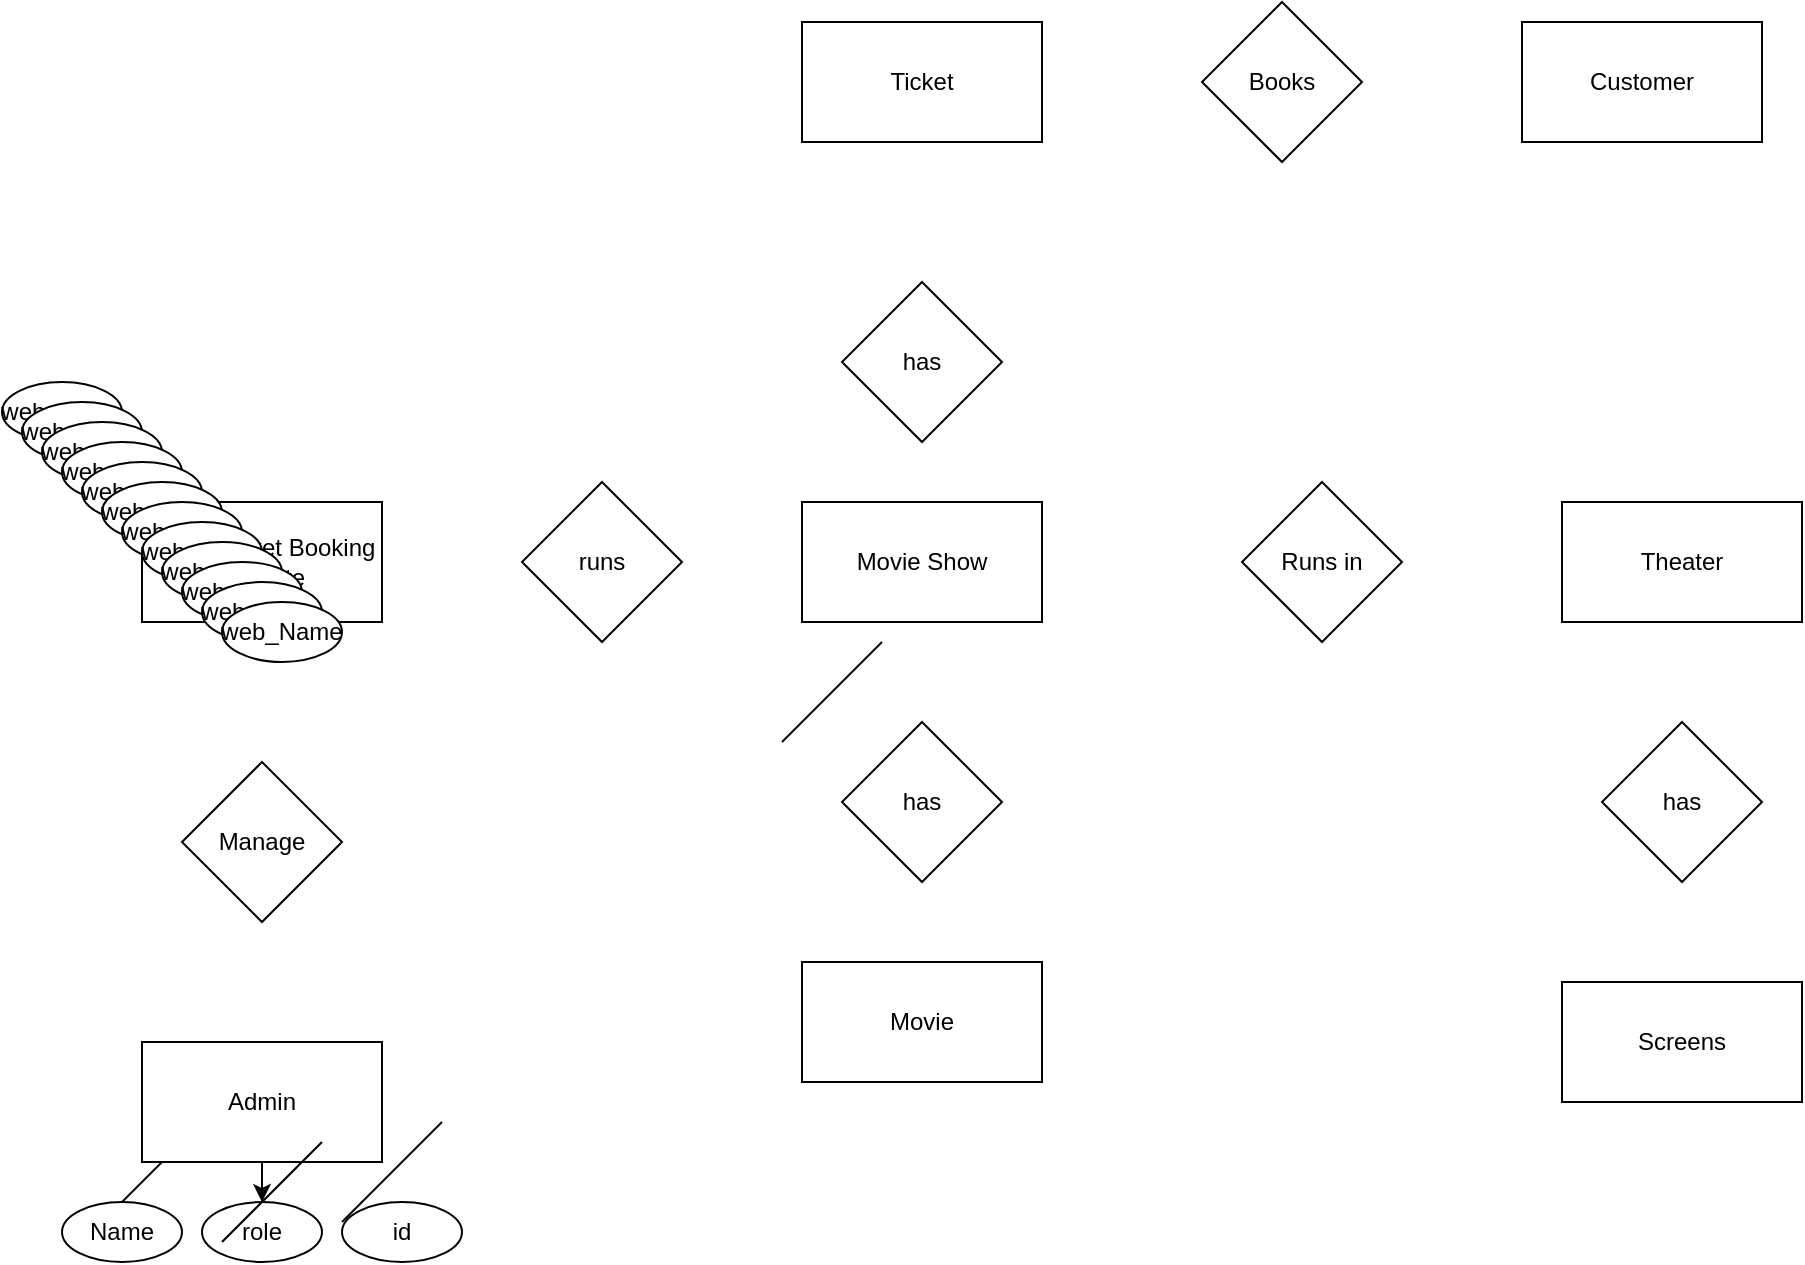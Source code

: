 <mxfile version="21.6.1" type="device">
  <diagram name="Page-1" id="XUGWPwFYMH5kAZS4NKIJ">
    <mxGraphModel dx="1036" dy="614" grid="1" gridSize="10" guides="1" tooltips="1" connect="1" arrows="1" fold="1" page="1" pageScale="1" pageWidth="850" pageHeight="1100" math="0" shadow="0">
      <root>
        <mxCell id="0" />
        <mxCell id="1" parent="0" />
        <mxCell id="L99k8JkIZ-BpVHtn_pvb-35" value="" style="edgeStyle=orthogonalEdgeStyle;rounded=0;orthogonalLoop=1;jettySize=auto;html=1;" edge="1" parent="1" source="L99k8JkIZ-BpVHtn_pvb-1" target="L99k8JkIZ-BpVHtn_pvb-29">
          <mxGeometry relative="1" as="geometry" />
        </mxCell>
        <mxCell id="L99k8JkIZ-BpVHtn_pvb-1" value="Admin" style="rounded=0;whiteSpace=wrap;html=1;" vertex="1" parent="1">
          <mxGeometry x="80" y="540" width="120" height="60" as="geometry" />
        </mxCell>
        <mxCell id="L99k8JkIZ-BpVHtn_pvb-2" value="Ticket" style="rounded=0;whiteSpace=wrap;html=1;" vertex="1" parent="1">
          <mxGeometry x="410" y="30" width="120" height="60" as="geometry" />
        </mxCell>
        <mxCell id="L99k8JkIZ-BpVHtn_pvb-3" value="Customer" style="rounded=0;whiteSpace=wrap;html=1;" vertex="1" parent="1">
          <mxGeometry x="770" y="30" width="120" height="60" as="geometry" />
        </mxCell>
        <mxCell id="L99k8JkIZ-BpVHtn_pvb-4" value="Movie Show" style="rounded=0;whiteSpace=wrap;html=1;" vertex="1" parent="1">
          <mxGeometry x="410" y="270" width="120" height="60" as="geometry" />
        </mxCell>
        <mxCell id="L99k8JkIZ-BpVHtn_pvb-5" value="Movie Ticket Booking Website" style="rounded=0;whiteSpace=wrap;html=1;" vertex="1" parent="1">
          <mxGeometry x="80" y="270" width="120" height="60" as="geometry" />
        </mxCell>
        <mxCell id="L99k8JkIZ-BpVHtn_pvb-6" value="Movie" style="rounded=0;whiteSpace=wrap;html=1;" vertex="1" parent="1">
          <mxGeometry x="410" y="500" width="120" height="60" as="geometry" />
        </mxCell>
        <mxCell id="L99k8JkIZ-BpVHtn_pvb-7" value="Manage" style="rhombus;whiteSpace=wrap;html=1;" vertex="1" parent="1">
          <mxGeometry x="100" y="400" width="80" height="80" as="geometry" />
        </mxCell>
        <mxCell id="L99k8JkIZ-BpVHtn_pvb-8" value="runs" style="rhombus;whiteSpace=wrap;html=1;" vertex="1" parent="1">
          <mxGeometry x="270" y="260" width="80" height="80" as="geometry" />
        </mxCell>
        <mxCell id="L99k8JkIZ-BpVHtn_pvb-9" value="has" style="rhombus;whiteSpace=wrap;html=1;" vertex="1" parent="1">
          <mxGeometry x="430" y="380" width="80" height="80" as="geometry" />
        </mxCell>
        <mxCell id="L99k8JkIZ-BpVHtn_pvb-10" value="has" style="rhombus;whiteSpace=wrap;html=1;" vertex="1" parent="1">
          <mxGeometry x="430" y="160" width="80" height="80" as="geometry" />
        </mxCell>
        <mxCell id="L99k8JkIZ-BpVHtn_pvb-11" value="Books" style="rhombus;whiteSpace=wrap;html=1;" vertex="1" parent="1">
          <mxGeometry x="610" y="20" width="80" height="80" as="geometry" />
        </mxCell>
        <mxCell id="L99k8JkIZ-BpVHtn_pvb-12" value="Runs in" style="rhombus;whiteSpace=wrap;html=1;" vertex="1" parent="1">
          <mxGeometry x="630" y="260" width="80" height="80" as="geometry" />
        </mxCell>
        <mxCell id="L99k8JkIZ-BpVHtn_pvb-13" value="Theater" style="rounded=0;whiteSpace=wrap;html=1;" vertex="1" parent="1">
          <mxGeometry x="790" y="270" width="120" height="60" as="geometry" />
        </mxCell>
        <mxCell id="L99k8JkIZ-BpVHtn_pvb-14" value="has" style="rhombus;whiteSpace=wrap;html=1;" vertex="1" parent="1">
          <mxGeometry x="810" y="380" width="80" height="80" as="geometry" />
        </mxCell>
        <mxCell id="L99k8JkIZ-BpVHtn_pvb-15" value="Screens" style="rounded=0;whiteSpace=wrap;html=1;" vertex="1" parent="1">
          <mxGeometry x="790" y="510" width="120" height="60" as="geometry" />
        </mxCell>
        <mxCell id="L99k8JkIZ-BpVHtn_pvb-16" value="web_Name" style="ellipse;whiteSpace=wrap;html=1;" vertex="1" parent="1">
          <mxGeometry x="10" y="210" width="60" height="30" as="geometry" />
        </mxCell>
        <mxCell id="L99k8JkIZ-BpVHtn_pvb-17" value="web_Name" style="ellipse;whiteSpace=wrap;html=1;" vertex="1" parent="1">
          <mxGeometry x="20" y="220" width="60" height="30" as="geometry" />
        </mxCell>
        <mxCell id="L99k8JkIZ-BpVHtn_pvb-18" value="web_Name" style="ellipse;whiteSpace=wrap;html=1;" vertex="1" parent="1">
          <mxGeometry x="30" y="230" width="60" height="30" as="geometry" />
        </mxCell>
        <mxCell id="L99k8JkIZ-BpVHtn_pvb-19" value="web_Name" style="ellipse;whiteSpace=wrap;html=1;" vertex="1" parent="1">
          <mxGeometry x="40" y="240" width="60" height="30" as="geometry" />
        </mxCell>
        <mxCell id="L99k8JkIZ-BpVHtn_pvb-20" value="web_Name" style="ellipse;whiteSpace=wrap;html=1;" vertex="1" parent="1">
          <mxGeometry x="50" y="250" width="60" height="30" as="geometry" />
        </mxCell>
        <mxCell id="L99k8JkIZ-BpVHtn_pvb-21" value="web_Name" style="ellipse;whiteSpace=wrap;html=1;" vertex="1" parent="1">
          <mxGeometry x="60" y="260" width="60" height="30" as="geometry" />
        </mxCell>
        <mxCell id="L99k8JkIZ-BpVHtn_pvb-22" value="web_Name" style="ellipse;whiteSpace=wrap;html=1;" vertex="1" parent="1">
          <mxGeometry x="70" y="270" width="60" height="30" as="geometry" />
        </mxCell>
        <mxCell id="L99k8JkIZ-BpVHtn_pvb-23" value="web_Name" style="ellipse;whiteSpace=wrap;html=1;" vertex="1" parent="1">
          <mxGeometry x="80" y="280" width="60" height="30" as="geometry" />
        </mxCell>
        <mxCell id="L99k8JkIZ-BpVHtn_pvb-24" value="web_Name" style="ellipse;whiteSpace=wrap;html=1;" vertex="1" parent="1">
          <mxGeometry x="90" y="290" width="60" height="30" as="geometry" />
        </mxCell>
        <mxCell id="L99k8JkIZ-BpVHtn_pvb-25" value="web_Name" style="ellipse;whiteSpace=wrap;html=1;" vertex="1" parent="1">
          <mxGeometry x="100" y="300" width="60" height="30" as="geometry" />
        </mxCell>
        <mxCell id="L99k8JkIZ-BpVHtn_pvb-26" value="web_Name" style="ellipse;whiteSpace=wrap;html=1;" vertex="1" parent="1">
          <mxGeometry x="110" y="310" width="60" height="30" as="geometry" />
        </mxCell>
        <mxCell id="L99k8JkIZ-BpVHtn_pvb-27" value="web_Name" style="ellipse;whiteSpace=wrap;html=1;" vertex="1" parent="1">
          <mxGeometry x="120" y="320" width="60" height="30" as="geometry" />
        </mxCell>
        <mxCell id="L99k8JkIZ-BpVHtn_pvb-28" value="Name" style="ellipse;whiteSpace=wrap;html=1;" vertex="1" parent="1">
          <mxGeometry x="40" y="620" width="60" height="30" as="geometry" />
        </mxCell>
        <mxCell id="L99k8JkIZ-BpVHtn_pvb-29" value="role" style="ellipse;whiteSpace=wrap;html=1;" vertex="1" parent="1">
          <mxGeometry x="110" y="620" width="60" height="30" as="geometry" />
        </mxCell>
        <mxCell id="L99k8JkIZ-BpVHtn_pvb-30" value="id" style="ellipse;whiteSpace=wrap;html=1;" vertex="1" parent="1">
          <mxGeometry x="180" y="620" width="60" height="30" as="geometry" />
        </mxCell>
        <mxCell id="L99k8JkIZ-BpVHtn_pvb-31" value="" style="endArrow=none;html=1;rounded=0;" edge="1" parent="1">
          <mxGeometry width="50" height="50" relative="1" as="geometry">
            <mxPoint x="400" y="390" as="sourcePoint" />
            <mxPoint x="450" y="340" as="targetPoint" />
          </mxGeometry>
        </mxCell>
        <mxCell id="L99k8JkIZ-BpVHtn_pvb-32" value="" style="endArrow=none;html=1;rounded=0;exitX=0.5;exitY=0;exitDx=0;exitDy=0;" edge="1" parent="1" source="L99k8JkIZ-BpVHtn_pvb-28">
          <mxGeometry width="50" height="50" relative="1" as="geometry">
            <mxPoint x="60" y="630" as="sourcePoint" />
            <mxPoint x="90" y="600" as="targetPoint" />
          </mxGeometry>
        </mxCell>
        <mxCell id="L99k8JkIZ-BpVHtn_pvb-33" value="" style="endArrow=none;html=1;rounded=0;" edge="1" parent="1">
          <mxGeometry width="50" height="50" relative="1" as="geometry">
            <mxPoint x="120" y="640" as="sourcePoint" />
            <mxPoint x="170" y="590" as="targetPoint" />
          </mxGeometry>
        </mxCell>
        <mxCell id="L99k8JkIZ-BpVHtn_pvb-34" value="" style="endArrow=none;html=1;rounded=0;" edge="1" parent="1">
          <mxGeometry width="50" height="50" relative="1" as="geometry">
            <mxPoint x="180" y="630" as="sourcePoint" />
            <mxPoint x="230" y="580" as="targetPoint" />
          </mxGeometry>
        </mxCell>
      </root>
    </mxGraphModel>
  </diagram>
</mxfile>
